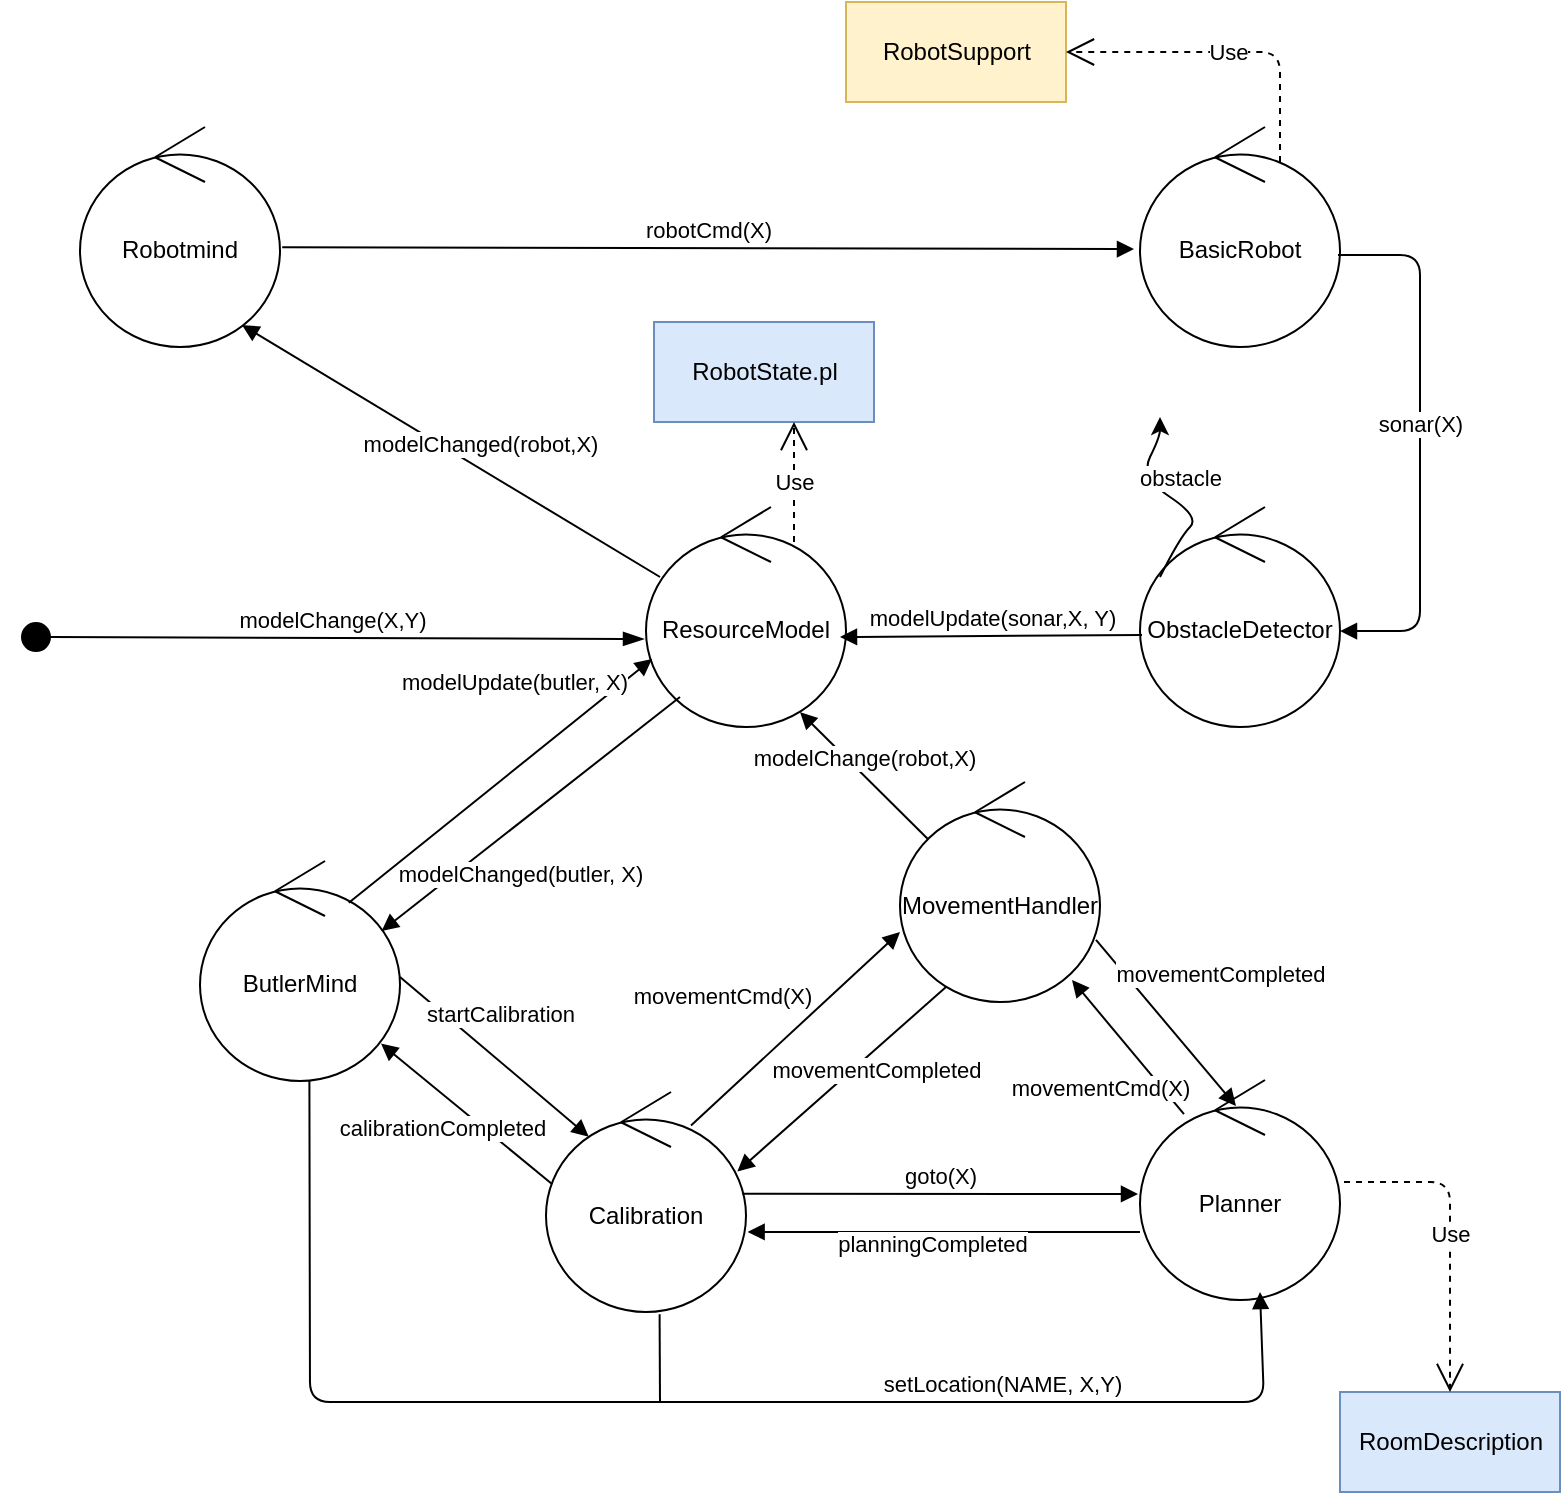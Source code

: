 <mxfile version="11.2.8" type="device" pages="1"><diagram id="N_zZ_6VDmk2ao7Jy1I44" name="Page-1"><mxGraphModel dx="854" dy="444" grid="1" gridSize="10" guides="1" tooltips="1" connect="1" arrows="1" fold="1" page="1" pageScale="1" pageWidth="827" pageHeight="1169" math="0" shadow="0"><root><mxCell id="0"/><mxCell id="1" parent="0"/><mxCell id="mH4F-yhIBV2RZeD0xi7G-1" value="BasicRobot" style="ellipse;shape=umlControl;whiteSpace=wrap;html=1;" vertex="1" parent="1"><mxGeometry x="610" y="107.5" width="100" height="110" as="geometry"/></mxCell><mxCell id="mH4F-yhIBV2RZeD0xi7G-2" value="Robotmind" style="ellipse;shape=umlControl;whiteSpace=wrap;html=1;" vertex="1" parent="1"><mxGeometry x="80" y="107.5" width="100" height="110" as="geometry"/></mxCell><mxCell id="mH4F-yhIBV2RZeD0xi7G-3" value="ResourceModel" style="ellipse;shape=umlControl;whiteSpace=wrap;html=1;" vertex="1" parent="1"><mxGeometry x="363" y="297.5" width="100" height="110" as="geometry"/></mxCell><mxCell id="mH4F-yhIBV2RZeD0xi7G-4" value="ObstacleDetector" style="ellipse;shape=umlControl;whiteSpace=wrap;html=1;" vertex="1" parent="1"><mxGeometry x="610" y="297.5" width="100" height="110" as="geometry"/></mxCell><mxCell id="mH4F-yhIBV2RZeD0xi7G-5" value="ButlerMind" style="ellipse;shape=umlControl;whiteSpace=wrap;html=1;" vertex="1" parent="1"><mxGeometry x="140" y="474.5" width="100" height="110" as="geometry"/></mxCell><mxCell id="mH4F-yhIBV2RZeD0xi7G-6" value="Calibration" style="ellipse;shape=umlControl;whiteSpace=wrap;html=1;" vertex="1" parent="1"><mxGeometry x="313" y="590" width="100" height="110" as="geometry"/></mxCell><mxCell id="mH4F-yhIBV2RZeD0xi7G-7" value="Planner" style="ellipse;shape=umlControl;whiteSpace=wrap;html=1;" vertex="1" parent="1"><mxGeometry x="610" y="584" width="100" height="110" as="geometry"/></mxCell><mxCell id="mH4F-yhIBV2RZeD0xi7G-8" value="robotCmd(X)" style="html=1;verticalAlign=bottom;startArrow=none;startFill=0;endArrow=block;startSize=8;exitX=1.011;exitY=0.547;exitDx=0;exitDy=0;exitPerimeter=0;entryX=-0.03;entryY=0.555;entryDx=0;entryDy=0;entryPerimeter=0;" edge="1" parent="1" source="mH4F-yhIBV2RZeD0xi7G-2" target="mH4F-yhIBV2RZeD0xi7G-1"><mxGeometry width="60" relative="1" as="geometry"><mxPoint x="180" y="162.5" as="sourcePoint"/><mxPoint x="240" y="162.5" as="targetPoint"/></mxGeometry></mxCell><mxCell id="mH4F-yhIBV2RZeD0xi7G-9" value="modelChanged(robot,X)" style="html=1;verticalAlign=bottom;startArrow=none;startFill=0;endArrow=block;startSize=8;entryX=0.81;entryY=0.9;entryDx=0;entryDy=0;entryPerimeter=0;" edge="1" parent="1" target="mH4F-yhIBV2RZeD0xi7G-2"><mxGeometry x="-0.125" y="-3" width="60" relative="1" as="geometry"><mxPoint x="370" y="332.5" as="sourcePoint"/><mxPoint x="150" y="212.5" as="targetPoint"/><mxPoint as="offset"/></mxGeometry></mxCell><mxCell id="mH4F-yhIBV2RZeD0xi7G-10" value="modelChanged(butler, X)" style="html=1;verticalAlign=bottom;endArrow=block;entryX=0.908;entryY=0.318;entryDx=0;entryDy=0;entryPerimeter=0;" edge="1" parent="1" target="mH4F-yhIBV2RZeD0xi7G-5"><mxGeometry x="0.297" y="28" width="80" relative="1" as="geometry"><mxPoint x="380" y="392.5" as="sourcePoint"/><mxPoint x="170" y="615" as="targetPoint"/><mxPoint as="offset"/></mxGeometry></mxCell><mxCell id="mH4F-yhIBV2RZeD0xi7G-12" value="modelUpdate(butler, X)" style="html=1;verticalAlign=bottom;endArrow=block;entryX=0.03;entryY=0.691;entryDx=0;entryDy=0;entryPerimeter=0;exitX=0.744;exitY=0.19;exitDx=0;exitDy=0;exitPerimeter=0;" edge="1" parent="1" source="mH4F-yhIBV2RZeD0xi7G-5" target="mH4F-yhIBV2RZeD0xi7G-3"><mxGeometry x="0.318" y="27" width="80" relative="1" as="geometry"><mxPoint x="160" y="522.5" as="sourcePoint"/><mxPoint x="240" y="522.5" as="targetPoint"/><mxPoint as="offset"/></mxGeometry></mxCell><mxCell id="mH4F-yhIBV2RZeD0xi7G-13" value="modelUpdate(sonar,X, Y)" style="html=1;verticalAlign=bottom;endArrow=block;exitX=0.01;exitY=0.582;exitDx=0;exitDy=0;exitPerimeter=0;" edge="1" parent="1" source="mH4F-yhIBV2RZeD0xi7G-4"><mxGeometry width="80" relative="1" as="geometry"><mxPoint x="490" y="412.5" as="sourcePoint"/><mxPoint x="460" y="362.5" as="targetPoint"/></mxGeometry></mxCell><mxCell id="mH4F-yhIBV2RZeD0xi7G-14" value="sonar(X)" style="html=1;verticalAlign=bottom;endArrow=block;entryX=1;entryY=0.564;entryDx=0;entryDy=0;entryPerimeter=0;exitX=0.99;exitY=0.582;exitDx=0;exitDy=0;exitPerimeter=0;" edge="1" parent="1" source="mH4F-yhIBV2RZeD0xi7G-1" target="mH4F-yhIBV2RZeD0xi7G-4"><mxGeometry width="80" relative="1" as="geometry"><mxPoint x="660" y="222.5" as="sourcePoint"/><mxPoint x="720" y="252.5" as="targetPoint"/><Array as="points"><mxPoint x="750" y="171.5"/><mxPoint x="750" y="359.5"/></Array></mxGeometry></mxCell><mxCell id="mH4F-yhIBV2RZeD0xi7G-15" value="obstacle" style="curved=1;endArrow=classic;html=1;" edge="1" parent="1"><mxGeometry x="0.066" y="-11" width="50" height="50" relative="1" as="geometry"><mxPoint x="620" y="332.5" as="sourcePoint"/><mxPoint x="620" y="252.5" as="targetPoint"/><Array as="points"><mxPoint x="630" y="312.5"/><mxPoint x="640" y="302.5"/><mxPoint x="610" y="282.5"/><mxPoint x="620" y="262.5"/></Array><mxPoint as="offset"/></mxGeometry></mxCell><mxCell id="mH4F-yhIBV2RZeD0xi7G-18" value="modelChange(X,Y)" style="html=1;verticalAlign=bottom;startArrow=circle;startFill=1;endArrow=blockThin;startSize=6;endSize=8;entryX=-0.01;entryY=0.6;entryDx=0;entryDy=0;entryPerimeter=0;endFill=1;" edge="1" parent="1" target="mH4F-yhIBV2RZeD0xi7G-3"><mxGeometry width="80" relative="1" as="geometry"><mxPoint x="50" y="362.5" as="sourcePoint"/><mxPoint x="130" y="362.5" as="targetPoint"/></mxGeometry></mxCell><mxCell id="mH4F-yhIBV2RZeD0xi7G-19" value="startCalibration" style="html=1;verticalAlign=bottom;endArrow=block;exitX=1;exitY=0.527;exitDx=0;exitDy=0;exitPerimeter=0;entryX=0.214;entryY=0.203;entryDx=0;entryDy=0;entryPerimeter=0;" edge="1" parent="1" source="mH4F-yhIBV2RZeD0xi7G-5" target="mH4F-yhIBV2RZeD0xi7G-6"><mxGeometry x="-0.095" y="11" width="80" relative="1" as="geometry"><mxPoint x="180" y="645" as="sourcePoint"/><mxPoint x="330" y="610" as="targetPoint"/><mxPoint as="offset"/></mxGeometry></mxCell><mxCell id="mH4F-yhIBV2RZeD0xi7G-20" value="calibrationCompleted" style="html=1;verticalAlign=bottom;endArrow=block;entryX=0.905;entryY=0.83;entryDx=0;entryDy=0;entryPerimeter=0;exitX=0.03;exitY=0.418;exitDx=0;exitDy=0;exitPerimeter=0;" edge="1" parent="1" source="mH4F-yhIBV2RZeD0xi7G-6" target="mH4F-yhIBV2RZeD0xi7G-5"><mxGeometry x="-0.01" y="20" width="80" relative="1" as="geometry"><mxPoint x="310" y="630" as="sourcePoint"/><mxPoint x="320" y="685" as="targetPoint"/><mxPoint as="offset"/></mxGeometry></mxCell><mxCell id="mH4F-yhIBV2RZeD0xi7G-21" value="goto(X)" style="html=1;verticalAlign=bottom;endArrow=block;exitX=0.983;exitY=0.462;exitDx=0;exitDy=0;exitPerimeter=0;" edge="1" parent="1" source="mH4F-yhIBV2RZeD0xi7G-6"><mxGeometry width="80" relative="1" as="geometry"><mxPoint x="460" y="625" as="sourcePoint"/><mxPoint x="609" y="641" as="targetPoint"/></mxGeometry></mxCell><mxCell id="mH4F-yhIBV2RZeD0xi7G-22" value="planningCompleted" style="html=1;verticalAlign=bottom;endArrow=block;exitX=0;exitY=0.691;exitDx=0;exitDy=0;exitPerimeter=0;entryX=1.008;entryY=0.636;entryDx=0;entryDy=0;entryPerimeter=0;" edge="1" parent="1" source="mH4F-yhIBV2RZeD0xi7G-7" target="mH4F-yhIBV2RZeD0xi7G-6"><mxGeometry x="0.055" y="15" width="80" relative="1" as="geometry"><mxPoint x="450" y="695" as="sourcePoint"/><mxPoint x="530" y="695" as="targetPoint"/><mxPoint as="offset"/></mxGeometry></mxCell><mxCell id="mH4F-yhIBV2RZeD0xi7G-23" value="setLocation(NAME, X,Y)" style="html=1;verticalAlign=bottom;endArrow=block;exitX=0.547;exitY=0.997;exitDx=0;exitDy=0;exitPerimeter=0;entryX=0.6;entryY=0.964;entryDx=0;entryDy=0;entryPerimeter=0;" edge="1" parent="1" source="mH4F-yhIBV2RZeD0xi7G-5" target="mH4F-yhIBV2RZeD0xi7G-7"><mxGeometry x="0.463" width="80" relative="1" as="geometry"><mxPoint x="140" y="685.5" as="sourcePoint"/><mxPoint x="670" y="700" as="targetPoint"/><Array as="points"><mxPoint x="195" y="745"/><mxPoint x="672" y="745"/></Array><mxPoint as="offset"/></mxGeometry></mxCell><mxCell id="mH4F-yhIBV2RZeD0xi7G-27" value="" style="html=1;verticalAlign=bottom;endArrow=none;exitX=0.568;exitY=1.01;exitDx=0;exitDy=0;exitPerimeter=0;endFill=0;" edge="1" parent="1" source="mH4F-yhIBV2RZeD0xi7G-6"><mxGeometry width="80" relative="1" as="geometry"><mxPoint x="419" y="705" as="sourcePoint"/><mxPoint x="370" y="745" as="targetPoint"/></mxGeometry></mxCell><mxCell id="mH4F-yhIBV2RZeD0xi7G-28" value="RobotSupport" style="html=1;fillColor=#fff2cc;strokeColor=#d6b656;" vertex="1" parent="1"><mxGeometry x="463" y="45" width="110" height="50" as="geometry"/></mxCell><mxCell id="mH4F-yhIBV2RZeD0xi7G-29" value="RobotState.pl" style="html=1;fillColor=#dae8fc;strokeColor=#6c8ebf;" vertex="1" parent="1"><mxGeometry x="367" y="205" width="110" height="50" as="geometry"/></mxCell><mxCell id="mH4F-yhIBV2RZeD0xi7G-30" value="Use" style="endArrow=open;endSize=12;dashed=1;html=1;" edge="1" parent="1"><mxGeometry width="160" relative="1" as="geometry"><mxPoint x="437" y="315" as="sourcePoint"/><mxPoint x="437" y="255" as="targetPoint"/></mxGeometry></mxCell><mxCell id="mH4F-yhIBV2RZeD0xi7G-31" value="Use" style="endArrow=open;endSize=12;dashed=1;html=1;entryX=1;entryY=0.5;entryDx=0;entryDy=0;" edge="1" parent="1" target="mH4F-yhIBV2RZeD0xi7G-28"><mxGeometry width="160" relative="1" as="geometry"><mxPoint x="680" y="125" as="sourcePoint"/><mxPoint x="680" y="65.0" as="targetPoint"/><Array as="points"><mxPoint x="680" y="70"/></Array></mxGeometry></mxCell><mxCell id="mH4F-yhIBV2RZeD0xi7G-33" value="MovementHandler" style="ellipse;shape=umlControl;whiteSpace=wrap;html=1;" vertex="1" parent="1"><mxGeometry x="490" y="435" width="100" height="110" as="geometry"/></mxCell><mxCell id="mH4F-yhIBV2RZeD0xi7G-34" value="movementCmd(X)" style="html=1;verticalAlign=bottom;endArrow=block;entryX=0;entryY=0.682;entryDx=0;entryDy=0;entryPerimeter=0;exitX=0.725;exitY=0.152;exitDx=0;exitDy=0;exitPerimeter=0;" edge="1" parent="1" source="mH4F-yhIBV2RZeD0xi7G-6" target="mH4F-yhIBV2RZeD0xi7G-33"><mxGeometry x="-0.308" y="30" width="80" relative="1" as="geometry"><mxPoint x="440" y="605" as="sourcePoint"/><mxPoint x="520" y="545" as="targetPoint"/><mxPoint as="offset"/></mxGeometry></mxCell><mxCell id="mH4F-yhIBV2RZeD0xi7G-35" value="movementCompleted" style="html=1;verticalAlign=bottom;endArrow=block;exitX=0.23;exitY=0.932;exitDx=0;exitDy=0;exitPerimeter=0;entryX=0.957;entryY=0.361;entryDx=0;entryDy=0;entryPerimeter=0;" edge="1" parent="1" source="mH4F-yhIBV2RZeD0xi7G-33" target="mH4F-yhIBV2RZeD0xi7G-6"><mxGeometry x="-0.135" y="15" width="80" relative="1" as="geometry"><mxPoint x="480" y="595" as="sourcePoint"/><mxPoint x="560" y="595" as="targetPoint"/><mxPoint as="offset"/></mxGeometry></mxCell><mxCell id="mH4F-yhIBV2RZeD0xi7G-37" value="modelChange(robot,X)" style="html=1;verticalAlign=bottom;endArrow=block;exitX=0.138;exitY=0.258;exitDx=0;exitDy=0;exitPerimeter=0;entryX=0.77;entryY=0.932;entryDx=0;entryDy=0;entryPerimeter=0;" edge="1" parent="1" source="mH4F-yhIBV2RZeD0xi7G-33" target="mH4F-yhIBV2RZeD0xi7G-3"><mxGeometry width="80" relative="1" as="geometry"><mxPoint x="350" y="490" as="sourcePoint"/><mxPoint x="430" y="490" as="targetPoint"/></mxGeometry></mxCell><mxCell id="mH4F-yhIBV2RZeD0xi7G-38" value="movementCmd(X)" style="html=1;verticalAlign=bottom;endArrow=block;entryX=0.86;entryY=0.9;entryDx=0;entryDy=0;entryPerimeter=0;exitX=0.22;exitY=0.155;exitDx=0;exitDy=0;exitPerimeter=0;" edge="1" parent="1" source="mH4F-yhIBV2RZeD0xi7G-7" target="mH4F-yhIBV2RZeD0xi7G-33"><mxGeometry x="-0.308" y="30" width="80" relative="1" as="geometry"><mxPoint x="395.5" y="616.72" as="sourcePoint"/><mxPoint x="500" y="520.02" as="targetPoint"/><mxPoint as="offset"/></mxGeometry></mxCell><mxCell id="mH4F-yhIBV2RZeD0xi7G-39" value="movementCompleted" style="html=1;verticalAlign=bottom;endArrow=block;exitX=0.98;exitY=0.718;exitDx=0;exitDy=0;exitPerimeter=0;entryX=0.48;entryY=0.118;entryDx=0;entryDy=0;entryPerimeter=0;" edge="1" parent="1" source="mH4F-yhIBV2RZeD0xi7G-33" target="mH4F-yhIBV2RZeD0xi7G-7"><mxGeometry x="0.103" y="31" width="80" relative="1" as="geometry"><mxPoint x="523" y="547.52" as="sourcePoint"/><mxPoint x="418.7" y="639.71" as="targetPoint"/><mxPoint as="offset"/></mxGeometry></mxCell><mxCell id="mH4F-yhIBV2RZeD0xi7G-40" value="RoomDescription" style="html=1;fillColor=#dae8fc;strokeColor=#6c8ebf;" vertex="1" parent="1"><mxGeometry x="710" y="740" width="110" height="50" as="geometry"/></mxCell><mxCell id="mH4F-yhIBV2RZeD0xi7G-41" value="Use" style="endArrow=open;endSize=12;dashed=1;html=1;exitX=1.02;exitY=0.464;exitDx=0;exitDy=0;exitPerimeter=0;entryX=0.5;entryY=0;entryDx=0;entryDy=0;" edge="1" parent="1" source="mH4F-yhIBV2RZeD0xi7G-7" target="mH4F-yhIBV2RZeD0xi7G-40"><mxGeometry width="160" relative="1" as="geometry"><mxPoint x="447" y="325" as="sourcePoint"/><mxPoint x="740" y="570" as="targetPoint"/><Array as="points"><mxPoint x="765" y="635"/></Array></mxGeometry></mxCell></root></mxGraphModel></diagram></mxfile>
